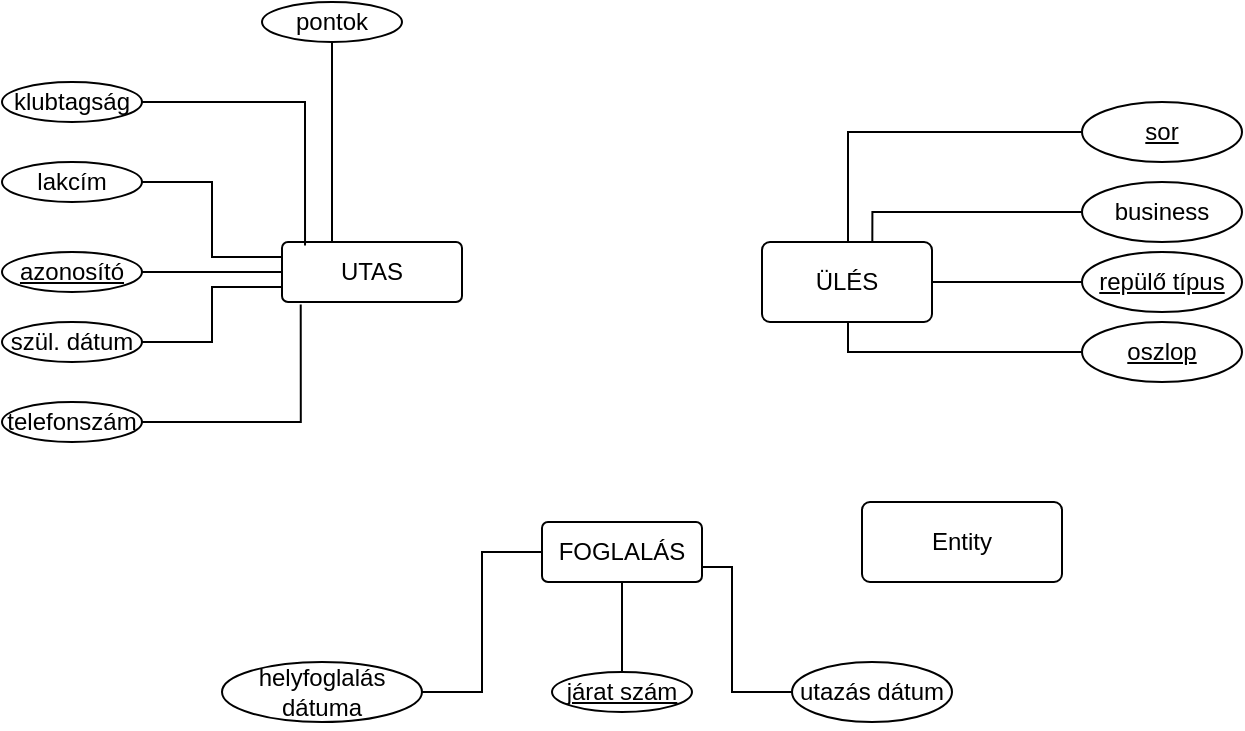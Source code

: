 <mxfile version="22.0.5" type="github">
  <diagram name="Page-1" id="atNZOBw6ifZnFIZndVgu">
    <mxGraphModel dx="493" dy="658" grid="1" gridSize="10" guides="1" tooltips="1" connect="1" arrows="1" fold="1" page="1" pageScale="1" pageWidth="850" pageHeight="1100" math="0" shadow="0">
      <root>
        <mxCell id="0" />
        <mxCell id="1" parent="0" />
        <mxCell id="irzzv5rtB9ydZxvZttxy-1" value="UTAS" style="rounded=1;arcSize=10;whiteSpace=wrap;html=1;align=center;" vertex="1" parent="1">
          <mxGeometry x="150" y="280" width="90" height="30" as="geometry" />
        </mxCell>
        <mxCell id="irzzv5rtB9ydZxvZttxy-3" style="rounded=0;orthogonalLoop=1;jettySize=auto;html=1;endArrow=none;endFill=0;" edge="1" parent="1" source="irzzv5rtB9ydZxvZttxy-2" target="irzzv5rtB9ydZxvZttxy-1">
          <mxGeometry relative="1" as="geometry" />
        </mxCell>
        <mxCell id="irzzv5rtB9ydZxvZttxy-2" value="&lt;u&gt;azonosító&lt;/u&gt;" style="ellipse;whiteSpace=wrap;html=1;" vertex="1" parent="1">
          <mxGeometry x="10" y="285" width="70" height="20" as="geometry" />
        </mxCell>
        <mxCell id="irzzv5rtB9ydZxvZttxy-17" style="edgeStyle=orthogonalEdgeStyle;rounded=0;orthogonalLoop=1;jettySize=auto;html=1;entryX=0;entryY=0.75;entryDx=0;entryDy=0;endArrow=none;endFill=0;" edge="1" parent="1" source="irzzv5rtB9ydZxvZttxy-6" target="irzzv5rtB9ydZxvZttxy-1">
          <mxGeometry relative="1" as="geometry" />
        </mxCell>
        <mxCell id="irzzv5rtB9ydZxvZttxy-6" value="szül. dátum" style="ellipse;whiteSpace=wrap;html=1;" vertex="1" parent="1">
          <mxGeometry x="10" y="320" width="70" height="20" as="geometry" />
        </mxCell>
        <mxCell id="irzzv5rtB9ydZxvZttxy-12" style="edgeStyle=orthogonalEdgeStyle;rounded=0;orthogonalLoop=1;jettySize=auto;html=1;entryX=0.25;entryY=0;entryDx=0;entryDy=0;endArrow=none;endFill=0;" edge="1" parent="1" source="irzzv5rtB9ydZxvZttxy-7" target="irzzv5rtB9ydZxvZttxy-1">
          <mxGeometry relative="1" as="geometry">
            <Array as="points">
              <mxPoint x="175" y="280" />
            </Array>
          </mxGeometry>
        </mxCell>
        <mxCell id="irzzv5rtB9ydZxvZttxy-7" value="pontok" style="ellipse;whiteSpace=wrap;html=1;" vertex="1" parent="1">
          <mxGeometry x="140" y="160" width="70" height="20" as="geometry" />
        </mxCell>
        <mxCell id="irzzv5rtB9ydZxvZttxy-15" style="edgeStyle=orthogonalEdgeStyle;rounded=0;orthogonalLoop=1;jettySize=auto;html=1;entryX=0;entryY=0.25;entryDx=0;entryDy=0;endArrow=none;endFill=0;" edge="1" parent="1" source="irzzv5rtB9ydZxvZttxy-8" target="irzzv5rtB9ydZxvZttxy-1">
          <mxGeometry relative="1" as="geometry" />
        </mxCell>
        <mxCell id="irzzv5rtB9ydZxvZttxy-8" value="lakcím" style="ellipse;whiteSpace=wrap;html=1;" vertex="1" parent="1">
          <mxGeometry x="10" y="240" width="70" height="20" as="geometry" />
        </mxCell>
        <mxCell id="irzzv5rtB9ydZxvZttxy-10" value="telefonszám" style="ellipse;whiteSpace=wrap;html=1;" vertex="1" parent="1">
          <mxGeometry x="10" y="360" width="70" height="20" as="geometry" />
        </mxCell>
        <mxCell id="irzzv5rtB9ydZxvZttxy-11" value="klubtagság" style="ellipse;whiteSpace=wrap;html=1;" vertex="1" parent="1">
          <mxGeometry x="10" y="200" width="70" height="20" as="geometry" />
        </mxCell>
        <mxCell id="irzzv5rtB9ydZxvZttxy-14" style="edgeStyle=orthogonalEdgeStyle;rounded=0;orthogonalLoop=1;jettySize=auto;html=1;entryX=0.128;entryY=0.06;entryDx=0;entryDy=0;entryPerimeter=0;endArrow=none;endFill=0;" edge="1" parent="1" source="irzzv5rtB9ydZxvZttxy-11" target="irzzv5rtB9ydZxvZttxy-1">
          <mxGeometry relative="1" as="geometry" />
        </mxCell>
        <mxCell id="irzzv5rtB9ydZxvZttxy-18" style="edgeStyle=orthogonalEdgeStyle;rounded=0;orthogonalLoop=1;jettySize=auto;html=1;exitX=1;exitY=0.5;exitDx=0;exitDy=0;endArrow=none;endFill=0;entryX=0.104;entryY=1.04;entryDx=0;entryDy=0;entryPerimeter=0;" edge="1" parent="1" source="irzzv5rtB9ydZxvZttxy-10" target="irzzv5rtB9ydZxvZttxy-1">
          <mxGeometry relative="1" as="geometry">
            <mxPoint x="90" y="360" as="sourcePoint" />
            <mxPoint x="160" y="300" as="targetPoint" />
          </mxGeometry>
        </mxCell>
        <mxCell id="irzzv5rtB9ydZxvZttxy-19" style="edgeStyle=orthogonalEdgeStyle;rounded=0;orthogonalLoop=1;jettySize=auto;html=1;exitX=0.5;exitY=1;exitDx=0;exitDy=0;" edge="1" parent="1" source="irzzv5rtB9ydZxvZttxy-7" target="irzzv5rtB9ydZxvZttxy-7">
          <mxGeometry relative="1" as="geometry" />
        </mxCell>
        <mxCell id="irzzv5rtB9ydZxvZttxy-48" value="ÜLÉS" style="rounded=1;arcSize=10;whiteSpace=wrap;html=1;align=center;er;" vertex="1" parent="1">
          <mxGeometry x="390" y="280" width="85" height="40" as="geometry" />
        </mxCell>
        <mxCell id="irzzv5rtB9ydZxvZttxy-62" style="edgeStyle=orthogonalEdgeStyle;rounded=0;orthogonalLoop=1;jettySize=auto;html=1;exitX=0;exitY=0.5;exitDx=0;exitDy=0;endArrow=none;endFill=0;" edge="1" parent="1" source="irzzv5rtB9ydZxvZttxy-50" target="irzzv5rtB9ydZxvZttxy-48">
          <mxGeometry relative="1" as="geometry">
            <Array as="points">
              <mxPoint x="570" y="300" />
            </Array>
          </mxGeometry>
        </mxCell>
        <mxCell id="irzzv5rtB9ydZxvZttxy-50" value="&lt;u&gt;repülő típus&lt;/u&gt;" style="ellipse;whiteSpace=wrap;html=1;" vertex="1" parent="1">
          <mxGeometry x="550" y="285" width="80" height="30" as="geometry" />
        </mxCell>
        <mxCell id="irzzv5rtB9ydZxvZttxy-83" value="" style="edgeStyle=orthogonalEdgeStyle;rounded=0;orthogonalLoop=1;jettySize=auto;html=1;endArrow=none;endFill=0;" edge="1" parent="1" source="irzzv5rtB9ydZxvZttxy-54" target="irzzv5rtB9ydZxvZttxy-48">
          <mxGeometry relative="1" as="geometry">
            <Array as="points">
              <mxPoint x="433" y="335" />
            </Array>
          </mxGeometry>
        </mxCell>
        <mxCell id="irzzv5rtB9ydZxvZttxy-54" value="oszlop" style="ellipse;whiteSpace=wrap;html=1;fontStyle=4" vertex="1" parent="1">
          <mxGeometry x="550" y="320" width="80" height="30" as="geometry" />
        </mxCell>
        <mxCell id="irzzv5rtB9ydZxvZttxy-56" value="sor" style="ellipse;whiteSpace=wrap;html=1;fontStyle=4" vertex="1" parent="1">
          <mxGeometry x="550" y="210" width="80" height="30" as="geometry" />
        </mxCell>
        <mxCell id="irzzv5rtB9ydZxvZttxy-58" value="business" style="ellipse;whiteSpace=wrap;html=1;" vertex="1" parent="1">
          <mxGeometry x="550" y="250" width="80" height="30" as="geometry" />
        </mxCell>
        <mxCell id="irzzv5rtB9ydZxvZttxy-61" style="edgeStyle=orthogonalEdgeStyle;rounded=0;orthogonalLoop=1;jettySize=auto;html=1;exitX=0.5;exitY=1;exitDx=0;exitDy=0;" edge="1" parent="1" source="irzzv5rtB9ydZxvZttxy-54" target="irzzv5rtB9ydZxvZttxy-54">
          <mxGeometry relative="1" as="geometry" />
        </mxCell>
        <mxCell id="irzzv5rtB9ydZxvZttxy-63" style="edgeStyle=orthogonalEdgeStyle;rounded=0;orthogonalLoop=1;jettySize=auto;html=1;endArrow=none;endFill=0;" edge="1" parent="1" source="irzzv5rtB9ydZxvZttxy-56" target="irzzv5rtB9ydZxvZttxy-48">
          <mxGeometry relative="1" as="geometry">
            <mxPoint x="510" y="290" as="targetPoint" />
            <Array as="points">
              <mxPoint x="433" y="225" />
            </Array>
          </mxGeometry>
        </mxCell>
        <mxCell id="irzzv5rtB9ydZxvZttxy-67" value="FOGLALÁS" style="rounded=1;arcSize=10;whiteSpace=wrap;html=1;align=center;" vertex="1" parent="1">
          <mxGeometry x="280" y="420" width="80" height="30" as="geometry" />
        </mxCell>
        <mxCell id="irzzv5rtB9ydZxvZttxy-80" style="edgeStyle=orthogonalEdgeStyle;rounded=0;orthogonalLoop=1;jettySize=auto;html=1;entryX=0;entryY=0.5;entryDx=0;entryDy=0;fontStyle=4;endArrow=none;endFill=0;" edge="1" parent="1" source="irzzv5rtB9ydZxvZttxy-69" target="irzzv5rtB9ydZxvZttxy-67">
          <mxGeometry relative="1" as="geometry" />
        </mxCell>
        <mxCell id="irzzv5rtB9ydZxvZttxy-69" value="&lt;span&gt;helyfoglalás dátuma&lt;/span&gt;" style="ellipse;whiteSpace=wrap;html=1;fontStyle=0" vertex="1" parent="1">
          <mxGeometry x="120" y="490" width="100" height="30" as="geometry" />
        </mxCell>
        <mxCell id="irzzv5rtB9ydZxvZttxy-78" value="" style="edgeStyle=orthogonalEdgeStyle;rounded=0;orthogonalLoop=1;jettySize=auto;html=1;endArrow=none;endFill=0;" edge="1" parent="1" source="irzzv5rtB9ydZxvZttxy-70" target="irzzv5rtB9ydZxvZttxy-67">
          <mxGeometry relative="1" as="geometry" />
        </mxCell>
        <mxCell id="irzzv5rtB9ydZxvZttxy-70" value="járat szám" style="ellipse;whiteSpace=wrap;html=1;fontStyle=4" vertex="1" parent="1">
          <mxGeometry x="285" y="495" width="70" height="20" as="geometry" />
        </mxCell>
        <mxCell id="irzzv5rtB9ydZxvZttxy-79" style="edgeStyle=orthogonalEdgeStyle;rounded=0;orthogonalLoop=1;jettySize=auto;html=1;entryX=1;entryY=0.75;entryDx=0;entryDy=0;endArrow=none;endFill=0;" edge="1" parent="1" source="irzzv5rtB9ydZxvZttxy-72" target="irzzv5rtB9ydZxvZttxy-67">
          <mxGeometry relative="1" as="geometry">
            <Array as="points">
              <mxPoint x="375" y="505" />
              <mxPoint x="375" y="442" />
            </Array>
          </mxGeometry>
        </mxCell>
        <mxCell id="irzzv5rtB9ydZxvZttxy-72" value="utazás dátum" style="ellipse;whiteSpace=wrap;html=1;" vertex="1" parent="1">
          <mxGeometry x="405" y="490" width="80" height="30" as="geometry" />
        </mxCell>
        <mxCell id="irzzv5rtB9ydZxvZttxy-74" style="edgeStyle=orthogonalEdgeStyle;rounded=0;orthogonalLoop=1;jettySize=auto;html=1;exitX=0.5;exitY=1;exitDx=0;exitDy=0;" edge="1" parent="1" source="irzzv5rtB9ydZxvZttxy-70" target="irzzv5rtB9ydZxvZttxy-70">
          <mxGeometry relative="1" as="geometry" />
        </mxCell>
        <mxCell id="irzzv5rtB9ydZxvZttxy-84" style="edgeStyle=orthogonalEdgeStyle;rounded=0;orthogonalLoop=1;jettySize=auto;html=1;entryX=0.649;entryY=-0.007;entryDx=0;entryDy=0;entryPerimeter=0;endArrow=none;endFill=0;" edge="1" parent="1" source="irzzv5rtB9ydZxvZttxy-58" target="irzzv5rtB9ydZxvZttxy-48">
          <mxGeometry relative="1" as="geometry">
            <Array as="points">
              <mxPoint x="445" y="265" />
            </Array>
          </mxGeometry>
        </mxCell>
        <mxCell id="irzzv5rtB9ydZxvZttxy-85" value="Entity" style="rounded=1;arcSize=10;whiteSpace=wrap;html=1;align=center;" vertex="1" parent="1">
          <mxGeometry x="440" y="410" width="100" height="40" as="geometry" />
        </mxCell>
      </root>
    </mxGraphModel>
  </diagram>
</mxfile>
